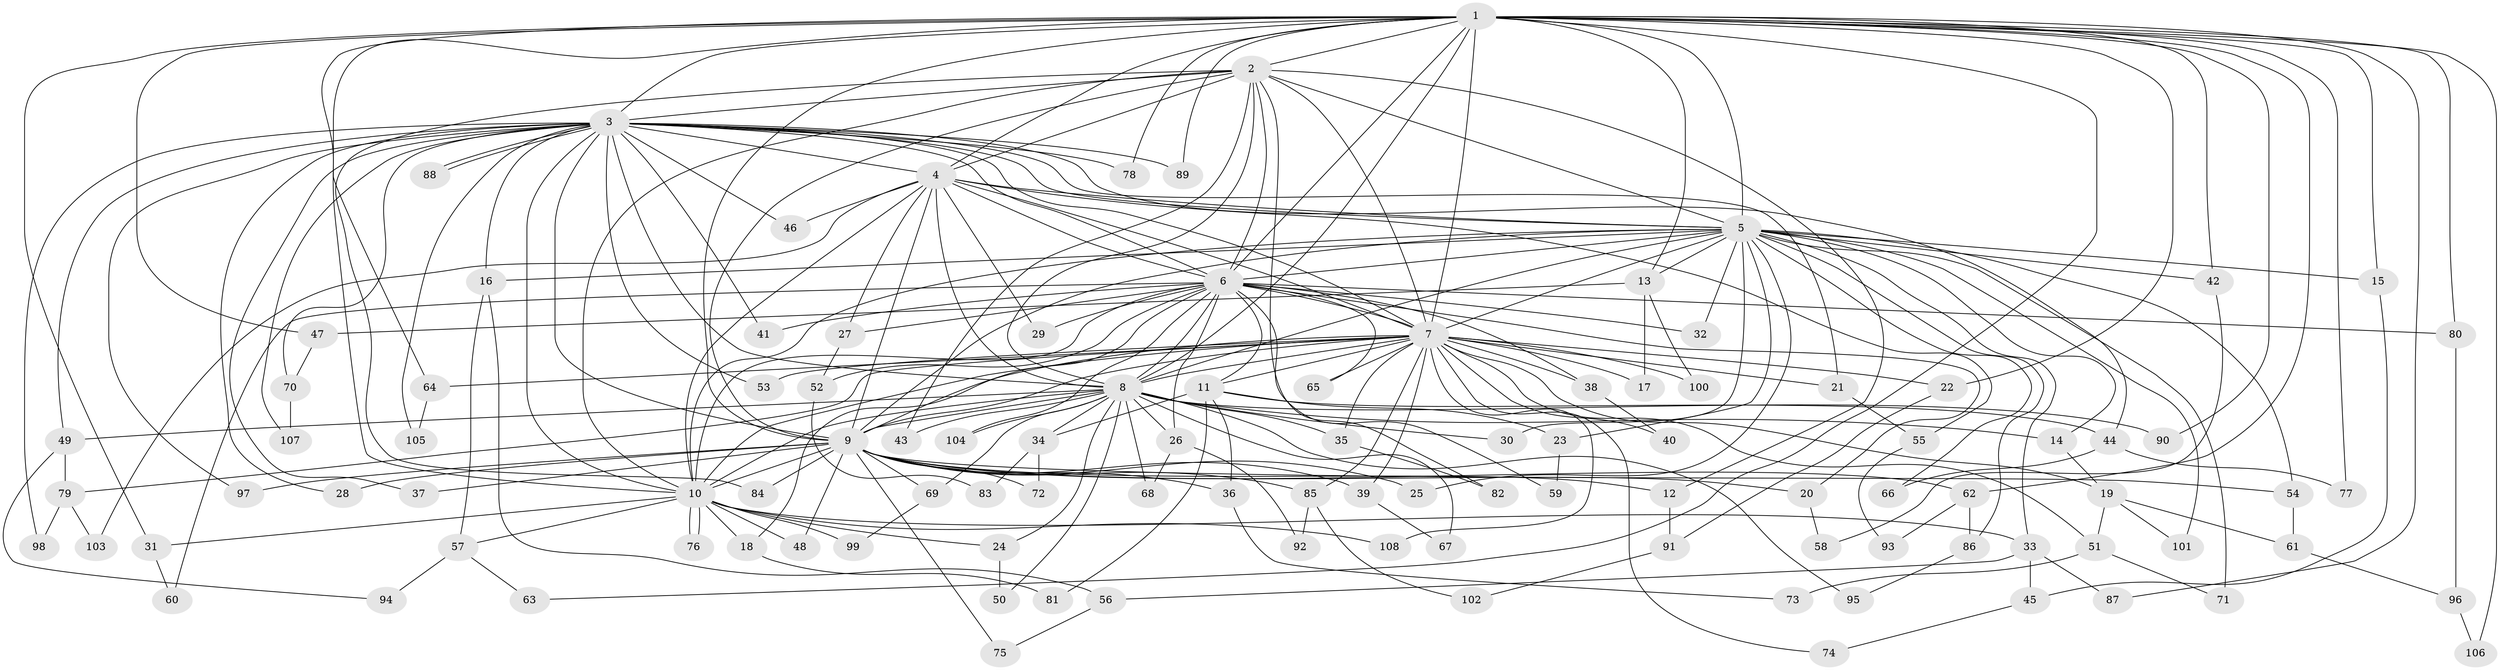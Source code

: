 // Generated by graph-tools (version 1.1) at 2025/13/03/09/25 04:13:44]
// undirected, 108 vertices, 241 edges
graph export_dot {
graph [start="1"]
  node [color=gray90,style=filled];
  1;
  2;
  3;
  4;
  5;
  6;
  7;
  8;
  9;
  10;
  11;
  12;
  13;
  14;
  15;
  16;
  17;
  18;
  19;
  20;
  21;
  22;
  23;
  24;
  25;
  26;
  27;
  28;
  29;
  30;
  31;
  32;
  33;
  34;
  35;
  36;
  37;
  38;
  39;
  40;
  41;
  42;
  43;
  44;
  45;
  46;
  47;
  48;
  49;
  50;
  51;
  52;
  53;
  54;
  55;
  56;
  57;
  58;
  59;
  60;
  61;
  62;
  63;
  64;
  65;
  66;
  67;
  68;
  69;
  70;
  71;
  72;
  73;
  74;
  75;
  76;
  77;
  78;
  79;
  80;
  81;
  82;
  83;
  84;
  85;
  86;
  87;
  88;
  89;
  90;
  91;
  92;
  93;
  94;
  95;
  96;
  97;
  98;
  99;
  100;
  101;
  102;
  103;
  104;
  105;
  106;
  107;
  108;
  1 -- 2;
  1 -- 3;
  1 -- 4;
  1 -- 5;
  1 -- 6;
  1 -- 7;
  1 -- 8;
  1 -- 9;
  1 -- 10;
  1 -- 13;
  1 -- 15;
  1 -- 22;
  1 -- 31;
  1 -- 42;
  1 -- 47;
  1 -- 62;
  1 -- 63;
  1 -- 64;
  1 -- 77;
  1 -- 78;
  1 -- 80;
  1 -- 87;
  1 -- 89;
  1 -- 90;
  1 -- 106;
  2 -- 3;
  2 -- 4;
  2 -- 5;
  2 -- 6;
  2 -- 7;
  2 -- 8;
  2 -- 9;
  2 -- 10;
  2 -- 12;
  2 -- 43;
  2 -- 82;
  2 -- 84;
  3 -- 4;
  3 -- 5;
  3 -- 6;
  3 -- 7;
  3 -- 8;
  3 -- 9;
  3 -- 10;
  3 -- 16;
  3 -- 21;
  3 -- 28;
  3 -- 37;
  3 -- 41;
  3 -- 44;
  3 -- 46;
  3 -- 49;
  3 -- 53;
  3 -- 70;
  3 -- 78;
  3 -- 88;
  3 -- 88;
  3 -- 89;
  3 -- 97;
  3 -- 98;
  3 -- 105;
  3 -- 107;
  4 -- 5;
  4 -- 6;
  4 -- 7;
  4 -- 8;
  4 -- 9;
  4 -- 10;
  4 -- 27;
  4 -- 29;
  4 -- 46;
  4 -- 55;
  4 -- 103;
  5 -- 6;
  5 -- 7;
  5 -- 8;
  5 -- 9;
  5 -- 10;
  5 -- 13;
  5 -- 14;
  5 -- 15;
  5 -- 16;
  5 -- 23;
  5 -- 25;
  5 -- 30;
  5 -- 32;
  5 -- 33;
  5 -- 42;
  5 -- 54;
  5 -- 66;
  5 -- 71;
  5 -- 86;
  5 -- 101;
  6 -- 7;
  6 -- 8;
  6 -- 9;
  6 -- 10;
  6 -- 11;
  6 -- 20;
  6 -- 26;
  6 -- 27;
  6 -- 29;
  6 -- 32;
  6 -- 38;
  6 -- 41;
  6 -- 52;
  6 -- 59;
  6 -- 60;
  6 -- 65;
  6 -- 80;
  6 -- 104;
  7 -- 8;
  7 -- 9;
  7 -- 10;
  7 -- 11;
  7 -- 17;
  7 -- 18;
  7 -- 19;
  7 -- 21;
  7 -- 22;
  7 -- 35;
  7 -- 38;
  7 -- 39;
  7 -- 40;
  7 -- 51;
  7 -- 53;
  7 -- 64;
  7 -- 65;
  7 -- 74;
  7 -- 79;
  7 -- 85;
  7 -- 100;
  7 -- 108;
  8 -- 9;
  8 -- 10;
  8 -- 14;
  8 -- 24;
  8 -- 26;
  8 -- 30;
  8 -- 34;
  8 -- 35;
  8 -- 43;
  8 -- 49;
  8 -- 50;
  8 -- 67;
  8 -- 68;
  8 -- 69;
  8 -- 90;
  8 -- 95;
  8 -- 104;
  9 -- 10;
  9 -- 12;
  9 -- 20;
  9 -- 25;
  9 -- 28;
  9 -- 36;
  9 -- 37;
  9 -- 39;
  9 -- 48;
  9 -- 54;
  9 -- 62;
  9 -- 69;
  9 -- 72;
  9 -- 75;
  9 -- 84;
  9 -- 85;
  9 -- 97;
  10 -- 18;
  10 -- 24;
  10 -- 31;
  10 -- 33;
  10 -- 48;
  10 -- 57;
  10 -- 76;
  10 -- 76;
  10 -- 99;
  10 -- 108;
  11 -- 23;
  11 -- 34;
  11 -- 36;
  11 -- 44;
  11 -- 81;
  12 -- 91;
  13 -- 17;
  13 -- 47;
  13 -- 100;
  14 -- 19;
  15 -- 45;
  16 -- 56;
  16 -- 57;
  18 -- 81;
  19 -- 51;
  19 -- 61;
  19 -- 101;
  20 -- 58;
  21 -- 55;
  22 -- 91;
  23 -- 59;
  24 -- 50;
  26 -- 68;
  26 -- 92;
  27 -- 52;
  31 -- 60;
  33 -- 45;
  33 -- 56;
  33 -- 87;
  34 -- 72;
  34 -- 83;
  35 -- 82;
  36 -- 73;
  38 -- 40;
  39 -- 67;
  42 -- 58;
  44 -- 66;
  44 -- 77;
  45 -- 74;
  47 -- 70;
  49 -- 79;
  49 -- 94;
  51 -- 71;
  51 -- 73;
  52 -- 83;
  54 -- 61;
  55 -- 93;
  56 -- 75;
  57 -- 63;
  57 -- 94;
  61 -- 96;
  62 -- 86;
  62 -- 93;
  64 -- 105;
  69 -- 99;
  70 -- 107;
  79 -- 98;
  79 -- 103;
  80 -- 96;
  85 -- 92;
  85 -- 102;
  86 -- 95;
  91 -- 102;
  96 -- 106;
}
